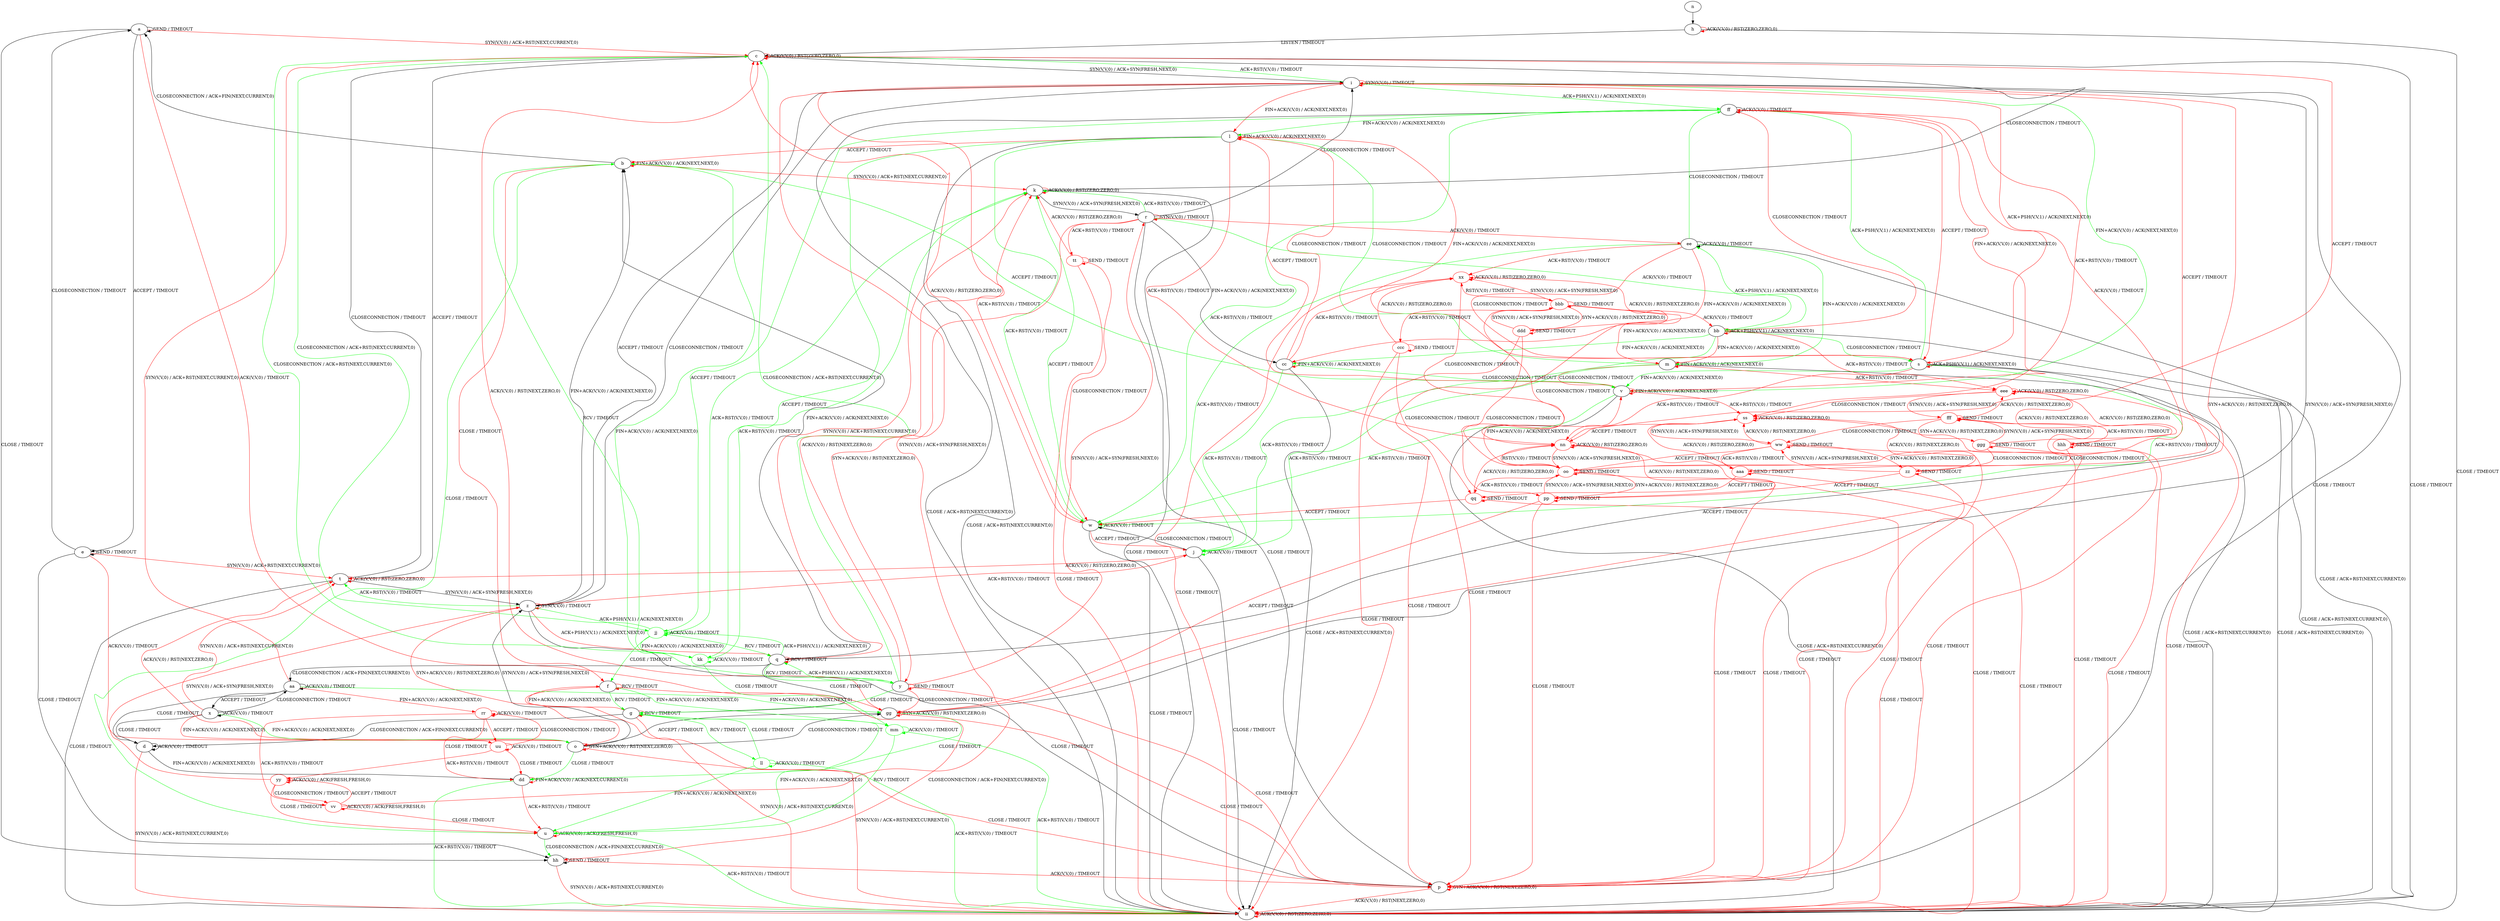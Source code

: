 digraph "" {
	graph ["Incoming time"=112.38671851158142,
		"Outgoing time"=110.70823431015015,
		Output="{'States': 60, 'Transitions': 945, 'Filename': '../results/tcp/TCP_FreeBSD_Server-TCP_Windows8_Server-z3-3.dot'}",
		Reference="{'States': 56, 'Transitions': 716, 'Filename': '../subjects/tcp/TCP_FreeBSD_Server.dot'}",
		Solver=z3,
		Updated="{'States': 39, 'Transitions': 495, 'Filename': '../subjects/tcp/TCP_Windows8_Server.dot'}",
		"f-measure"=0.4393063583815029,
		precision=0.5373737373737374,
		recall=0.3715083798882682
	];
	a -> a [key=0,
	label="SEND / TIMEOUT"];
a -> c [key=0,
color=red,
label="SYN(V,V,0) / ACK+RST(NEXT,CURRENT,0)"];
a -> e [key=0,
label="ACCEPT / TIMEOUT"];
a -> gg [key=0,
color=red,
label="ACK(V,V,0) / TIMEOUT"];
a -> hh [key=0,
label="CLOSE / TIMEOUT"];
b -> a [key=0,
label="CLOSECONNECTION / ACK+FIN(NEXT,CURRENT,0)"];
b -> b [key=0,
color=red,
label="FIN+ACK(V,V,0) / ACK(NEXT,NEXT,0)"];
b -> f [key=0,
color=red,
label="CLOSE / TIMEOUT"];
b -> k [key=0,
color=red,
label="SYN(V,V,0) / ACK+RST(NEXT,CURRENT,0)"];
b -> u [key=0,
color=green,
label="CLOSE / TIMEOUT"];
c -> c [key=0,
color=red,
label="ACK(V,V,0) / RST(ZERO,ZERO,0)"];
c -> i [key=0,
label="SYN(V,V,0) / ACK+SYN(FRESH,NEXT,0)"];
c -> t [key=0,
label="ACCEPT / TIMEOUT"];
c -> ii [key=0,
label="CLOSE / TIMEOUT"];
d -> d [key=0,
label="ACK(V,V,0) / TIMEOUT"];
d -> dd [key=0,
label="FIN+ACK(V,V,0) / ACK(NEXT,NEXT,0)"];
d -> ii [key=0,
color=red,
label="SYN(V,V,0) / ACK+RST(NEXT,CURRENT,0)"];
e -> a [key=0,
label="CLOSECONNECTION / TIMEOUT"];
e -> e [key=0,
label="SEND / TIMEOUT"];
e -> o [key=0,
color=red,
label="ACK(V,V,0) / TIMEOUT"];
e -> t [key=0,
color=red,
label="SYN(V,V,0) / ACK+RST(NEXT,CURRENT,0)"];
e -> hh [key=0,
label="CLOSE / TIMEOUT"];
f -> f [key=0,
color=red,
label="RCV / TIMEOUT"];
f -> g [key=0,
color=green,
label="RCV / TIMEOUT"];
f -> hh [key=0,
color=red,
label="CLOSECONNECTION / ACK+FIN(NEXT,CURRENT,0)"];
f -> ii [key=0,
color=red,
label="SYN(V,V,0) / ACK+RST(NEXT,CURRENT,0)"];
mm [color=green];
f -> mm [key=0,
color=green,
label="FIN+ACK(V,V,0) / ACK(NEXT,NEXT,0)"];
g -> d [key=0,
label="CLOSECONNECTION / ACK+FIN(NEXT,CURRENT,0)"];
g -> f [key=0,
color=red,
label="FIN+ACK(V,V,0) / ACK(NEXT,NEXT,0)"];
g -> g [key=0,
color=red,
label="RCV / TIMEOUT"];
g -> u [key=0,
color=green,
label="FIN+ACK(V,V,0) / ACK(NEXT,NEXT,0)"];
g -> ii [key=0,
color=red,
label="SYN(V,V,0) / ACK+RST(NEXT,CURRENT,0)"];
ll [color=green];
g -> ll [key=0,
color=green,
label="RCV / TIMEOUT"];
h -> c [key=0,
label="LISTEN / TIMEOUT"];
h -> h [key=0,
color=red,
label="ACK(V,V,0) / RST(ZERO,ZERO,0)"];
h -> ii [key=0,
label="CLOSE / TIMEOUT"];
i -> c [key=0,
color=green,
label="ACK+RST(V,V,0) / TIMEOUT"];
i -> i [key=0,
color=red,
label="SYN(V,V,0) / TIMEOUT"];
i -> l [key=0,
color=red,
label="FIN+ACK(V,V,0) / ACK(NEXT,NEXT,0)"];
i -> p [key=0,
label="CLOSE / TIMEOUT"];
i -> s [key=0,
color=red,
label="ACK+PSH(V,V,1) / ACK(NEXT,NEXT,0)"];
i -> v [key=0,
color=green,
label="FIN+ACK(V,V,0) / ACK(NEXT,NEXT,0)"];
i -> w [key=0,
color=red,
label="ACK+RST(V,V,0) / TIMEOUT"];
i -> z [key=0,
label="ACCEPT / TIMEOUT"];
i -> ff [key=0,
color=green,
label="ACK+PSH(V,V,1) / ACK(NEXT,NEXT,0)"];
i -> gg [key=0,
color=red,
label="SYN+ACK(V,V,0) / RST(NEXT,ZERO,0)"];
j -> j [key=0,
color=green,
label="ACK(V,V,0) / TIMEOUT"];
j -> t [key=0,
color=red,
label="ACK(V,V,0) / RST(ZERO,ZERO,0)"];
j -> w [key=0,
label="CLOSECONNECTION / TIMEOUT"];
j -> ii [key=0,
label="CLOSE / TIMEOUT"];
k -> c [key=0,
label="CLOSECONNECTION / TIMEOUT"];
k -> k [key=0,
color=red,
label="ACK(V,V,0) / RST(ZERO,ZERO,0)"];
k -> r [key=0,
label="SYN(V,V,0) / ACK+SYN(FRESH,NEXT,0)"];
k -> ii [key=0,
label="CLOSE / TIMEOUT"];
l -> b [key=0,
color=red,
label="ACCEPT / TIMEOUT"];
l -> l [key=0,
color=red,
label="FIN+ACK(V,V,0) / ACK(NEXT,NEXT,0)"];
l -> w [key=0,
color=green,
label="ACK+RST(V,V,0) / TIMEOUT"];
l -> ii [key=0,
label="CLOSE / ACK+RST(NEXT,CURRENT,0)"];
kk [color=green];
l -> kk [key=0,
color=green,
label="ACCEPT / TIMEOUT"];
nn [color=red];
l -> nn [key=0,
color=red,
label="ACK+RST(V,V,0) / TIMEOUT"];
m -> j [key=0,
color=green,
label="ACK+RST(V,V,0) / TIMEOUT"];
m -> l [key=0,
color=green,
label="CLOSECONNECTION / TIMEOUT"];
m -> m [key=0,
color=red,
label="FIN+ACK(V,V,0) / ACK(NEXT,NEXT,0)"];
m -> v [key=0,
color=red,
label="CLOSECONNECTION / TIMEOUT"];
m -> ii [key=0,
label="CLOSE / ACK+RST(NEXT,CURRENT,0)"];
eee [color=red];
m -> eee [key=0,
color=red,
label="ACK+RST(V,V,0) / TIMEOUT"];
n -> h [key=0];
o -> o [key=0,
color=red,
label="SYN+ACK(V,V,0) / RST(NEXT,ZERO,0)"];
o -> p [key=0,
color=red,
label="CLOSE / TIMEOUT"];
o -> t [key=0,
color=red,
label="ACK(V,V,0) / RST(NEXT,ZERO,0)"];
o -> z [key=0,
label="SYN(V,V,0) / ACK+SYN(FRESH,NEXT,0)"];
o -> dd [key=0,
color=green,
label="CLOSE / TIMEOUT"];
o -> gg [key=0,
label="CLOSECONNECTION / TIMEOUT"];
p -> p [key=0,
color=red,
label="SYN+ACK(V,V,0) / RST(NEXT,ZERO,0)"];
p -> ii [key=0,
color=red,
label="ACK(V,V,0) / RST(NEXT,ZERO,0)"];
q -> b [key=0,
label="FIN+ACK(V,V,0) / ACK(NEXT,NEXT,0)"];
q -> g [key=0,
label="CLOSE / TIMEOUT"];
q -> k [key=0,
color=red,
label="SYN(V,V,0) / ACK+RST(NEXT,CURRENT,0)"];
q -> q [key=0,
color=red,
label="RCV / TIMEOUT"];
q -> y [key=0,
color=green,
label="RCV / TIMEOUT"];
q -> aa [key=0,
label="CLOSECONNECTION / ACK+FIN(NEXT,CURRENT,0)"];
jj [color=green];
q -> jj [key=0,
color=green,
label="ACK+PSH(V,V,1) / ACK(NEXT,NEXT,0)"];
r -> i [key=0,
label="CLOSECONNECTION / TIMEOUT"];
r -> k [key=0,
color=green,
label="ACK+RST(V,V,0) / TIMEOUT"];
r -> p [key=0,
label="CLOSE / TIMEOUT"];
r -> r [key=0,
color=red,
label="SYN(V,V,0) / TIMEOUT"];
r -> y [key=0,
color=red,
label="SYN+ACK(V,V,0) / RST(NEXT,ZERO,0)"];
r -> bb [key=0,
color=green,
label="ACK(V,V,0) / TIMEOUT"];
r -> cc [key=0,
label="FIN+ACK(V,V,0) / ACK(NEXT,NEXT,0)"];
r -> ee [key=0,
color=red,
label="ACK(V,V,0) / TIMEOUT"];
tt [color=red];
r -> tt [key=0,
color=red,
label="ACK+RST(V,V,0) / TIMEOUT"];
s -> l [key=0,
color=red,
label="FIN+ACK(V,V,0) / ACK(NEXT,NEXT,0)"];
s -> q [key=0,
label="ACCEPT / TIMEOUT"];
s -> s [key=0,
color=red,
label="ACK+PSH(V,V,1) / ACK(NEXT,NEXT,0)"];
s -> v [key=0,
color=green,
label="FIN+ACK(V,V,0) / ACK(NEXT,NEXT,0)"];
s -> w [key=0,
color=green,
label="ACK+RST(V,V,0) / TIMEOUT"];
s -> ff [key=0,
color=green,
label="ACK+PSH(V,V,1) / ACK(NEXT,NEXT,0)"];
s -> ii [key=0,
label="CLOSE / ACK+RST(NEXT,CURRENT,0)"];
s -> nn [key=0,
color=red,
label="ACK+RST(V,V,0) / TIMEOUT"];
t -> c [key=0,
label="CLOSECONNECTION / TIMEOUT"];
t -> t [key=0,
color=red,
label="ACK(V,V,0) / RST(ZERO,ZERO,0)"];
t -> z [key=0,
label="SYN(V,V,0) / ACK+SYN(FRESH,NEXT,0)"];
t -> ii [key=0,
label="CLOSE / TIMEOUT"];
u -> u [key=0,
color=red,
label="ACK(V,V,0) / ACK(FRESH,FRESH,0)"];
u -> hh [key=0,
color=green,
label="CLOSECONNECTION / ACK+FIN(NEXT,CURRENT,0)"];
u -> ii [key=0,
color=green,
label="ACK+RST(V,V,0) / TIMEOUT"];
v -> b [key=0,
color=green,
label="ACCEPT / TIMEOUT"];
v -> l [key=0,
color=red,
label="ACCEPT / TIMEOUT"];
v -> v [key=0,
color=red,
label="FIN+ACK(V,V,0) / ACK(NEXT,NEXT,0)"];
v -> w [key=0,
color=green,
label="ACK+RST(V,V,0) / TIMEOUT"];
v -> ii [key=0,
label="CLOSE / ACK+RST(NEXT,CURRENT,0)"];
ss [color=red];
v -> ss [key=0,
color=red,
label="ACK+RST(V,V,0) / TIMEOUT"];
w -> c [key=0,
color=red,
label="ACK(V,V,0) / RST(ZERO,ZERO,0)"];
w -> j [key=0,
color=red,
label="ACCEPT / TIMEOUT"];
w -> k [key=0,
color=green,
label="ACCEPT / TIMEOUT"];
w -> w [key=0,
color=green,
label="ACK(V,V,0) / TIMEOUT"];
w -> ii [key=0,
label="CLOSE / TIMEOUT"];
x -> d [key=0,
label="CLOSE / TIMEOUT"];
x -> o [key=0,
color=green,
label="FIN+ACK(V,V,0) / ACK(NEXT,NEXT,0)"];
x -> t [key=0,
color=red,
label="SYN(V,V,0) / ACK+RST(NEXT,CURRENT,0)"];
x -> x [key=0,
label="ACK(V,V,0) / TIMEOUT"];
x -> aa [key=0,
label="CLOSECONNECTION / TIMEOUT"];
uu [color=red];
x -> uu [key=0,
color=red,
label="FIN+ACK(V,V,0) / ACK(NEXT,NEXT,0)"];
y -> b [key=0,
color=green,
label="FIN+ACK(V,V,0) / ACK(NEXT,NEXT,0)"];
y -> c [key=0,
color=green,
label="CLOSECONNECTION / ACK+RST(NEXT,CURRENT,0)"];
y -> g [key=0,
color=green,
label="CLOSE / TIMEOUT"];
y -> k [key=0,
color=red,
label="ACK(V,V,0) / RST(NEXT,ZERO,0)"];
y -> p [key=0,
color=red,
label="CLOSE / TIMEOUT"];
y -> q [key=0,
color=green,
label="ACK+PSH(V,V,1) / ACK(NEXT,NEXT,0)"];
y -> r [key=0,
color=red,
label="SYN(V,V,0) / ACK+SYN(FRESH,NEXT,0)"];
y -> y [key=0,
color=red,
label="SEND / TIMEOUT"];
y -> gg [key=0,
color=red,
label="CLOSECONNECTION / TIMEOUT"];
z -> b [key=0,
label="FIN+ACK(V,V,0) / ACK(NEXT,NEXT,0)"];
z -> i [key=0,
label="CLOSECONNECTION / TIMEOUT"];
z -> j [key=0,
color=red,
label="ACK+RST(V,V,0) / TIMEOUT"];
z -> o [key=0,
color=red,
label="SYN+ACK(V,V,0) / RST(NEXT,ZERO,0)"];
z -> p [key=0,
label="CLOSE / TIMEOUT"];
z -> q [key=0,
color=red,
label="ACK+PSH(V,V,1) / ACK(NEXT,NEXT,0)"];
z -> t [key=0,
color=green,
label="ACK+RST(V,V,0) / TIMEOUT"];
z -> z [key=0,
color=red,
label="SYN(V,V,0) / TIMEOUT"];
z -> jj [key=0,
color=green,
label="ACK+PSH(V,V,1) / ACK(NEXT,NEXT,0)"];
aa -> c [key=0,
color=red,
label="SYN(V,V,0) / ACK+RST(NEXT,CURRENT,0)"];
aa -> d [key=0,
label="CLOSE / TIMEOUT"];
aa -> x [key=0,
label="ACCEPT / TIMEOUT"];
aa -> aa [key=0,
label="ACK(V,V,0) / TIMEOUT"];
aa -> gg [key=0,
color=green,
label="FIN+ACK(V,V,0) / ACK(NEXT,NEXT,0)"];
rr [color=red];
aa -> rr [key=0,
color=red,
label="FIN+ACK(V,V,0) / ACK(NEXT,NEXT,0)"];
bb -> j [key=0,
color=green,
label="ACK+RST(V,V,0) / TIMEOUT"];
bb -> m [key=0,
color=red,
label="FIN+ACK(V,V,0) / ACK(NEXT,NEXT,0)"];
bb -> s [key=0,
color=green,
label="CLOSECONNECTION / TIMEOUT"];
bb -> bb [key=0,
color=red,
label="ACK+PSH(V,V,1) / ACK(NEXT,NEXT,0)"];
bb -> cc [key=0,
color=green,
label="FIN+ACK(V,V,0) / ACK(NEXT,NEXT,0)"];
bb -> ee [key=0,
color=green,
label="ACK+PSH(V,V,1) / ACK(NEXT,NEXT,0)"];
bb -> ff [key=0,
color=red,
label="CLOSECONNECTION / TIMEOUT"];
bb -> ii [key=0,
label="CLOSE / ACK+RST(NEXT,CURRENT,0)"];
bb -> eee [key=0,
color=red,
label="ACK+RST(V,V,0) / TIMEOUT"];
cc -> j [key=0,
color=green,
label="ACK+RST(V,V,0) / TIMEOUT"];
cc -> l [key=0,
color=red,
label="CLOSECONNECTION / TIMEOUT"];
cc -> v [key=0,
color=green,
label="CLOSECONNECTION / TIMEOUT"];
cc -> cc [key=0,
color=red,
label="FIN+ACK(V,V,0) / ACK(NEXT,NEXT,0)"];
cc -> ii [key=0,
label="CLOSE / ACK+RST(NEXT,CURRENT,0)"];
xx [color=red];
cc -> xx [key=0,
color=red,
label="ACK+RST(V,V,0) / TIMEOUT"];
dd -> u [key=0,
color=red,
label="ACK+RST(V,V,0) / TIMEOUT"];
dd -> dd [key=0,
color=red,
label="FIN+ACK(V,V,0) / ACK(NEXT,CURRENT,0)"];
dd -> ii [key=0,
color=green,
label="ACK+RST(V,V,0) / TIMEOUT"];
ee -> j [key=0,
color=green,
label="ACK+RST(V,V,0) / TIMEOUT"];
ee -> m [key=0,
color=green,
label="FIN+ACK(V,V,0) / ACK(NEXT,NEXT,0)"];
ee -> s [key=0,
color=red,
label="CLOSECONNECTION / TIMEOUT"];
ee -> cc [key=0,
color=red,
label="FIN+ACK(V,V,0) / ACK(NEXT,NEXT,0)"];
ee -> ee [key=0,
label="ACK(V,V,0) / TIMEOUT"];
ee -> ff [key=0,
color=green,
label="CLOSECONNECTION / TIMEOUT"];
ee -> ii [key=0,
label="CLOSE / ACK+RST(NEXT,CURRENT,0)"];
ee -> xx [key=0,
color=red,
label="ACK+RST(V,V,0) / TIMEOUT"];
ff -> l [key=0,
color=green,
label="FIN+ACK(V,V,0) / ACK(NEXT,NEXT,0)"];
ff -> s [key=0,
color=red,
label="ACCEPT / TIMEOUT"];
ff -> v [key=0,
color=red,
label="FIN+ACK(V,V,0) / ACK(NEXT,NEXT,0)"];
ff -> w [key=0,
color=green,
label="ACK+RST(V,V,0) / TIMEOUT"];
ff -> ff [key=0,
label="ACK(V,V,0) / TIMEOUT"];
ff -> ii [key=0,
label="CLOSE / ACK+RST(NEXT,CURRENT,0)"];
ff -> jj [key=0,
color=green,
label="ACCEPT / TIMEOUT"];
ff -> ss [key=0,
color=red,
label="ACK+RST(V,V,0) / TIMEOUT"];
gg -> c [key=0,
color=red,
label="ACK(V,V,0) / RST(NEXT,ZERO,0)"];
gg -> i [key=0,
label="SYN(V,V,0) / ACK+SYN(FRESH,NEXT,0)"];
gg -> o [key=0,
label="ACCEPT / TIMEOUT"];
gg -> p [key=0,
color=red,
label="CLOSE / TIMEOUT"];
gg -> dd [key=0,
color=green,
label="CLOSE / TIMEOUT"];
gg -> gg [key=0,
color=red,
label="SYN+ACK(V,V,0) / RST(NEXT,ZERO,0)"];
hh -> p [key=0,
color=red,
label="ACK(V,V,0) / TIMEOUT"];
hh -> hh [key=0,
label="SEND / TIMEOUT"];
hh -> ii [key=0,
color=red,
label="SYN(V,V,0) / ACK+RST(NEXT,CURRENT,0)"];
ii -> ii [key=0,
color=red,
label="ACK(V,V,0) / RST(ZERO,ZERO,0)"];
jj -> c [key=0,
color=green,
label="CLOSECONNECTION / ACK+RST(NEXT,CURRENT,0)"];
jj -> f [key=0,
color=green,
label="CLOSE / TIMEOUT"];
jj -> k [key=0,
color=green,
label="ACK+RST(V,V,0) / TIMEOUT"];
jj -> q [key=0,
color=green,
label="RCV / TIMEOUT"];
jj -> jj [key=0,
color=green,
label="ACK(V,V,0) / TIMEOUT"];
jj -> kk [key=0,
color=green,
label="FIN+ACK(V,V,0) / ACK(NEXT,NEXT,0)"];
kk -> b [key=0,
color=green,
label="RCV / TIMEOUT"];
kk -> c [key=0,
color=green,
label="CLOSECONNECTION / ACK+RST(NEXT,CURRENT,0)"];
kk -> k [key=0,
color=green,
label="ACK+RST(V,V,0) / TIMEOUT"];
kk -> kk [key=0,
color=green,
label="ACK(V,V,0) / TIMEOUT"];
kk -> mm [key=0,
color=green,
label="CLOSE / TIMEOUT"];
ll -> g [key=0,
color=green,
label="CLOSE / TIMEOUT"];
ll -> u [key=0,
color=green,
label="FIN+ACK(V,V,0) / ACK(NEXT,NEXT,0)"];
ll -> ii [key=0,
color=green,
label="ACK+RST(V,V,0) / TIMEOUT"];
ll -> ll [key=0,
color=green,
label="ACK(V,V,0) / TIMEOUT"];
mm -> u [key=0,
color=green,
label="RCV / TIMEOUT"];
mm -> ii [key=0,
color=green,
label="ACK+RST(V,V,0) / TIMEOUT"];
mm -> mm [key=0,
color=green,
label="ACK(V,V,0) / TIMEOUT"];
nn -> c [key=0,
color=red,
label="ACCEPT / TIMEOUT"];
nn -> ii [key=0,
color=red,
label="CLOSE / TIMEOUT"];
nn -> nn [key=0,
color=red,
label="ACK(V,V,0) / RST(ZERO,ZERO,0)"];
oo [color=red];
nn -> oo [key=0,
color=red,
label="SYN(V,V,0) / ACK+SYN(FRESH,NEXT,0)"];
oo -> i [key=0,
color=red,
label="ACCEPT / TIMEOUT"];
oo -> p [key=0,
color=red,
label="CLOSE / TIMEOUT"];
oo -> v [key=0,
color=red,
label="FIN+ACK(V,V,0) / ACK(NEXT,NEXT,0)"];
oo -> ff [key=0,
color=red,
label="ACK(V,V,0) / TIMEOUT"];
oo -> nn [key=0,
color=red,
label="RST(V,V,0) / TIMEOUT"];
oo -> oo [key=0,
color=red,
label="SEND / TIMEOUT"];
pp [color=red];
oo -> pp [key=0,
color=red,
label="SYN+ACK(V,V,0) / RST(NEXT,ZERO,0)"];
qq [color=red];
oo -> qq [key=0,
color=red,
label="ACK+RST(V,V,0) / TIMEOUT"];
pp -> p [key=0,
color=red,
label="CLOSE / TIMEOUT"];
pp -> gg [key=0,
color=red,
label="ACCEPT / TIMEOUT"];
pp -> nn [key=0,
color=red,
label="ACK(V,V,0) / RST(NEXT,ZERO,0)"];
pp -> oo [key=0,
color=red,
label="SYN(V,V,0) / ACK+SYN(FRESH,NEXT,0)"];
pp -> pp [key=0,
color=red,
label="SEND / TIMEOUT"];
qq -> w [key=0,
color=red,
label="ACCEPT / TIMEOUT"];
qq -> ii [key=0,
color=red,
label="CLOSE / TIMEOUT"];
qq -> nn [key=0,
color=red,
label="ACK(V,V,0) / RST(ZERO,ZERO,0)"];
qq -> qq [key=0,
color=red,
label="SEND / TIMEOUT"];
rr -> dd [key=0,
color=red,
label="CLOSE / TIMEOUT"];
rr -> rr [key=0,
color=red,
label="ACK(V,V,0) / TIMEOUT"];
rr -> uu [key=0,
color=red,
label="ACCEPT / TIMEOUT"];
vv [color=red];
rr -> vv [key=0,
color=red,
label="ACK+RST(V,V,0) / TIMEOUT"];
ss -> ii [key=0,
color=red,
label="CLOSE / TIMEOUT"];
ss -> nn [key=0,
color=red,
label="ACCEPT / TIMEOUT"];
ss -> ss [key=0,
color=red,
label="ACK(V,V,0) / RST(ZERO,ZERO,0)"];
ww [color=red];
ss -> ww [key=0,
color=red,
label="SYN(V,V,0) / ACK+SYN(FRESH,NEXT,0)"];
tt -> k [key=0,
color=red,
label="ACK(V,V,0) / RST(ZERO,ZERO,0)"];
tt -> w [key=0,
color=red,
label="CLOSECONNECTION / TIMEOUT"];
tt -> ii [key=0,
color=red,
label="CLOSE / TIMEOUT"];
tt -> tt [key=0,
color=red,
label="SEND / TIMEOUT"];
uu -> dd [key=0,
color=red,
label="CLOSE / TIMEOUT"];
uu -> rr [key=0,
color=red,
label="CLOSECONNECTION / TIMEOUT"];
uu -> uu [key=0,
color=red,
label="ACK(V,V,0) / TIMEOUT"];
yy [color=red];
uu -> yy [key=0,
color=red,
label="ACK+RST(V,V,0) / TIMEOUT"];
vv -> i [key=0,
color=red,
label="SYN(V,V,0) / ACK+SYN(FRESH,NEXT,0)"];
vv -> u [key=0,
color=red,
label="CLOSE / TIMEOUT"];
vv -> vv [key=0,
color=red,
label="ACK(V,V,0) / ACK(FRESH,FRESH,0)"];
vv -> yy [key=0,
color=red,
label="ACCEPT / TIMEOUT"];
ww -> p [key=0,
color=red,
label="CLOSE / TIMEOUT"];
ww -> oo [key=0,
color=red,
label="ACCEPT / TIMEOUT"];
ww -> ss [key=0,
color=red,
label="ACK(V,V,0) / RST(NEXT,ZERO,0)"];
ww -> ww [key=0,
color=red,
label="SEND / TIMEOUT"];
zz [color=red];
ww -> zz [key=0,
color=red,
label="SYN+ACK(V,V,0) / RST(NEXT,ZERO,0)"];
aaa [color=red];
ww -> aaa [key=0,
color=red,
label="ACK+RST(V,V,0) / TIMEOUT"];
xx -> ii [key=0,
color=red,
label="CLOSE / TIMEOUT"];
xx -> nn [key=0,
color=red,
label="CLOSECONNECTION / TIMEOUT"];
xx -> xx [key=0,
color=red,
label="ACK(V,V,0) / RST(ZERO,ZERO,0)"];
bbb [color=red];
xx -> bbb [key=0,
color=red,
label="SYN(V,V,0) / ACK+SYN(FRESH,NEXT,0)"];
yy -> u [key=0,
color=red,
label="CLOSE / TIMEOUT"];
yy -> z [key=0,
color=red,
label="SYN(V,V,0) / ACK+SYN(FRESH,NEXT,0)"];
yy -> vv [key=0,
color=red,
label="CLOSECONNECTION / TIMEOUT"];
yy -> yy [key=0,
color=red,
label="ACK(V,V,0) / ACK(FRESH,FRESH,0)"];
zz -> p [key=0,
color=red,
label="CLOSE / TIMEOUT"];
zz -> pp [key=0,
color=red,
label="ACCEPT / TIMEOUT"];
zz -> ss [key=0,
color=red,
label="ACK(V,V,0) / RST(NEXT,ZERO,0)"];
zz -> ww [key=0,
color=red,
label="SYN(V,V,0) / ACK+SYN(FRESH,NEXT,0)"];
zz -> zz [key=0,
color=red,
label="SEND / TIMEOUT"];
aaa -> ii [key=0,
color=red,
label="CLOSE / TIMEOUT"];
aaa -> qq [key=0,
color=red,
label="ACCEPT / TIMEOUT"];
aaa -> ss [key=0,
color=red,
label="ACK(V,V,0) / RST(ZERO,ZERO,0)"];
aaa -> aaa [key=0,
color=red,
label="SEND / TIMEOUT"];
bbb -> m [key=0,
color=red,
label="FIN+ACK(V,V,0) / ACK(NEXT,NEXT,0)"];
bbb -> p [key=0,
color=red,
label="CLOSE / TIMEOUT"];
bbb -> bb [key=0,
color=red,
label="ACK(V,V,0) / TIMEOUT"];
bbb -> oo [key=0,
color=red,
label="CLOSECONNECTION / TIMEOUT"];
bbb -> xx [key=0,
color=red,
label="RST(V,V,0) / TIMEOUT"];
bbb -> bbb [key=0,
color=red,
label="SEND / TIMEOUT"];
ccc [color=red];
bbb -> ccc [key=0,
color=red,
label="ACK+RST(V,V,0) / TIMEOUT"];
ddd [color=red];
bbb -> ddd [key=0,
color=red,
label="SYN+ACK(V,V,0) / RST(NEXT,ZERO,0)"];
ccc -> ii [key=0,
color=red,
label="CLOSE / TIMEOUT"];
ccc -> qq [key=0,
color=red,
label="CLOSECONNECTION / TIMEOUT"];
ccc -> xx [key=0,
color=red,
label="ACK(V,V,0) / RST(ZERO,ZERO,0)"];
ccc -> ccc [key=0,
color=red,
label="SEND / TIMEOUT"];
ddd -> p [key=0,
color=red,
label="CLOSE / TIMEOUT"];
ddd -> pp [key=0,
color=red,
label="CLOSECONNECTION / TIMEOUT"];
ddd -> xx [key=0,
color=red,
label="ACK(V,V,0) / RST(NEXT,ZERO,0)"];
ddd -> bbb [key=0,
color=red,
label="SYN(V,V,0) / ACK+SYN(FRESH,NEXT,0)"];
ddd -> ddd [key=0,
color=red,
label="SEND / TIMEOUT"];
eee -> ii [key=0,
color=red,
label="CLOSE / TIMEOUT"];
eee -> ss [key=0,
color=red,
label="CLOSECONNECTION / TIMEOUT"];
eee -> eee [key=0,
color=red,
label="ACK(V,V,0) / RST(ZERO,ZERO,0)"];
fff [color=red];
eee -> fff [key=0,
color=red,
label="SYN(V,V,0) / ACK+SYN(FRESH,NEXT,0)"];
fff -> p [key=0,
color=red,
label="CLOSE / TIMEOUT"];
fff -> ww [key=0,
color=red,
label="CLOSECONNECTION / TIMEOUT"];
fff -> eee [key=0,
color=red,
label="ACK(V,V,0) / RST(NEXT,ZERO,0)"];
fff -> fff [key=0,
color=red,
label="SEND / TIMEOUT"];
ggg [color=red];
fff -> ggg [key=0,
color=red,
label="SYN+ACK(V,V,0) / RST(NEXT,ZERO,0)"];
hhh [color=red];
fff -> hhh [key=0,
color=red,
label="ACK+RST(V,V,0) / TIMEOUT"];
ggg -> p [key=0,
color=red,
label="CLOSE / TIMEOUT"];
ggg -> zz [key=0,
color=red,
label="CLOSECONNECTION / TIMEOUT"];
ggg -> eee [key=0,
color=red,
label="ACK(V,V,0) / RST(NEXT,ZERO,0)"];
ggg -> fff [key=0,
color=red,
label="SYN(V,V,0) / ACK+SYN(FRESH,NEXT,0)"];
ggg -> ggg [key=0,
color=red,
label="SEND / TIMEOUT"];
hhh -> ii [key=0,
color=red,
label="CLOSE / TIMEOUT"];
hhh -> aaa [key=0,
color=red,
label="CLOSECONNECTION / TIMEOUT"];
hhh -> eee [key=0,
color=red,
label="ACK(V,V,0) / RST(ZERO,ZERO,0)"];
hhh -> hhh [key=0,
color=red,
label="SEND / TIMEOUT"];
}
